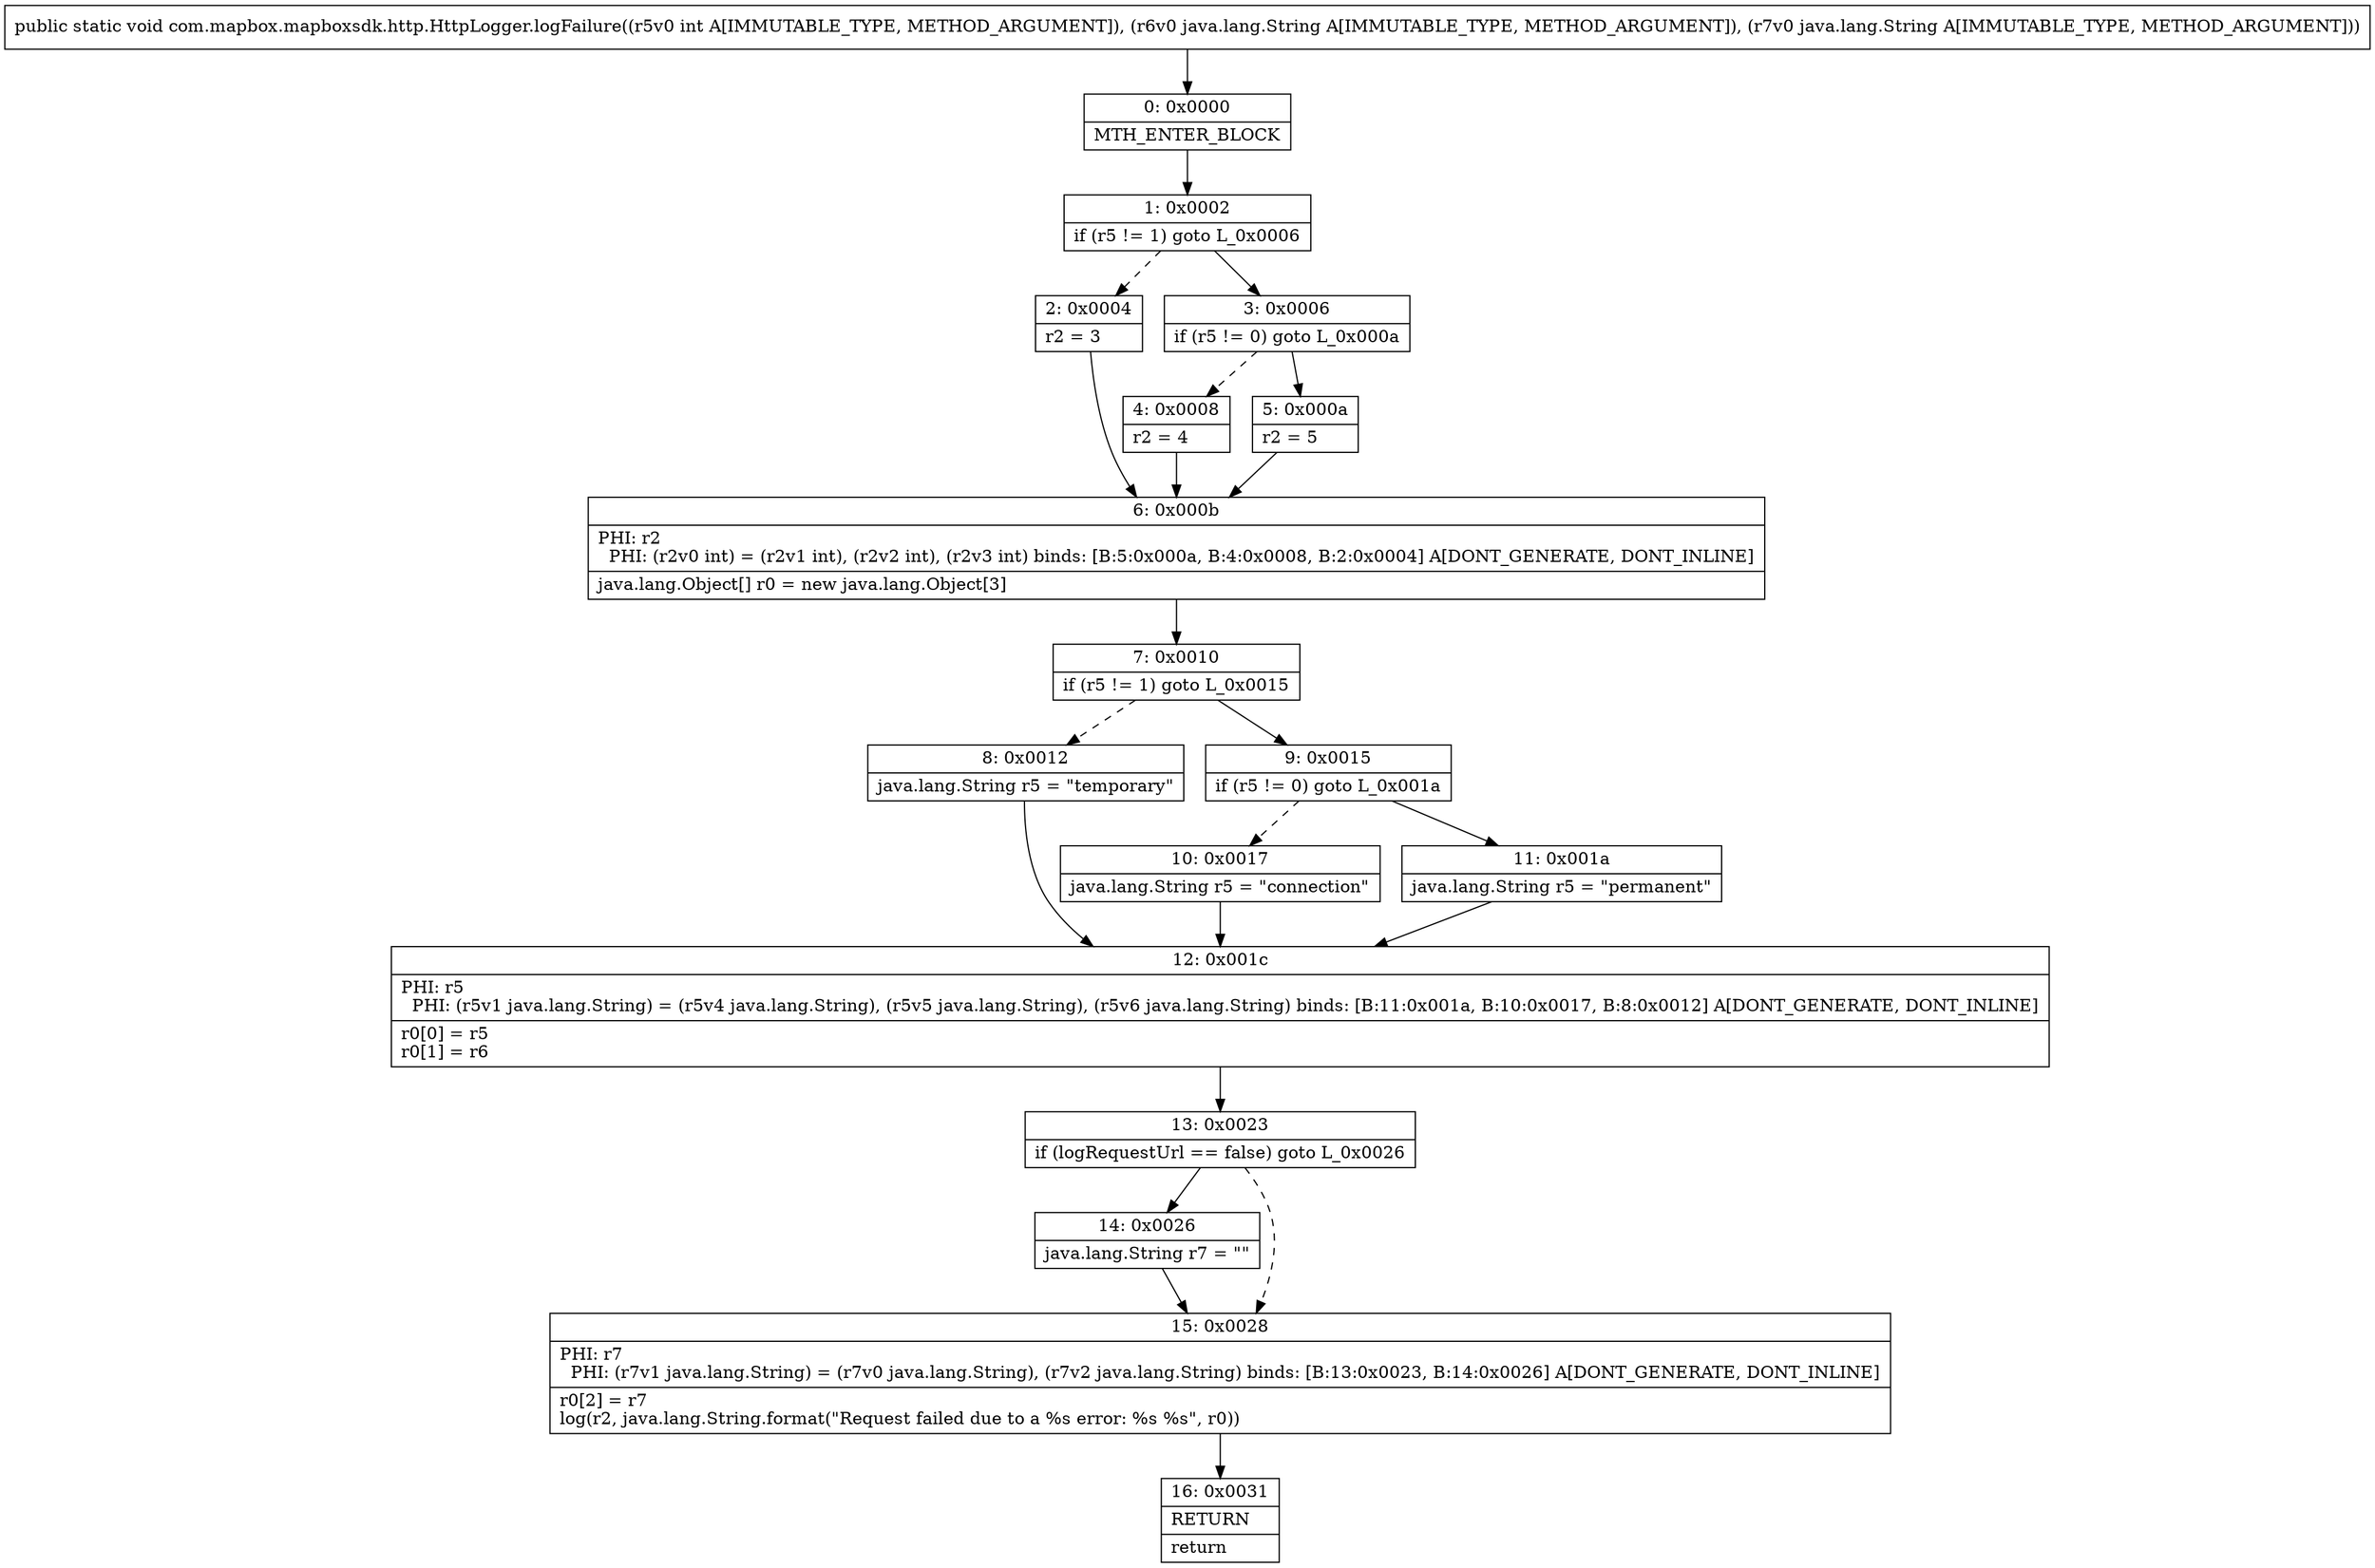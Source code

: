 digraph "CFG forcom.mapbox.mapboxsdk.http.HttpLogger.logFailure(ILjava\/lang\/String;Ljava\/lang\/String;)V" {
Node_0 [shape=record,label="{0\:\ 0x0000|MTH_ENTER_BLOCK\l}"];
Node_1 [shape=record,label="{1\:\ 0x0002|if (r5 != 1) goto L_0x0006\l}"];
Node_2 [shape=record,label="{2\:\ 0x0004|r2 = 3\l}"];
Node_3 [shape=record,label="{3\:\ 0x0006|if (r5 != 0) goto L_0x000a\l}"];
Node_4 [shape=record,label="{4\:\ 0x0008|r2 = 4\l}"];
Node_5 [shape=record,label="{5\:\ 0x000a|r2 = 5\l}"];
Node_6 [shape=record,label="{6\:\ 0x000b|PHI: r2 \l  PHI: (r2v0 int) = (r2v1 int), (r2v2 int), (r2v3 int) binds: [B:5:0x000a, B:4:0x0008, B:2:0x0004] A[DONT_GENERATE, DONT_INLINE]\l|java.lang.Object[] r0 = new java.lang.Object[3]\l}"];
Node_7 [shape=record,label="{7\:\ 0x0010|if (r5 != 1) goto L_0x0015\l}"];
Node_8 [shape=record,label="{8\:\ 0x0012|java.lang.String r5 = \"temporary\"\l}"];
Node_9 [shape=record,label="{9\:\ 0x0015|if (r5 != 0) goto L_0x001a\l}"];
Node_10 [shape=record,label="{10\:\ 0x0017|java.lang.String r5 = \"connection\"\l}"];
Node_11 [shape=record,label="{11\:\ 0x001a|java.lang.String r5 = \"permanent\"\l}"];
Node_12 [shape=record,label="{12\:\ 0x001c|PHI: r5 \l  PHI: (r5v1 java.lang.String) = (r5v4 java.lang.String), (r5v5 java.lang.String), (r5v6 java.lang.String) binds: [B:11:0x001a, B:10:0x0017, B:8:0x0012] A[DONT_GENERATE, DONT_INLINE]\l|r0[0] = r5\lr0[1] = r6\l}"];
Node_13 [shape=record,label="{13\:\ 0x0023|if (logRequestUrl == false) goto L_0x0026\l}"];
Node_14 [shape=record,label="{14\:\ 0x0026|java.lang.String r7 = \"\"\l}"];
Node_15 [shape=record,label="{15\:\ 0x0028|PHI: r7 \l  PHI: (r7v1 java.lang.String) = (r7v0 java.lang.String), (r7v2 java.lang.String) binds: [B:13:0x0023, B:14:0x0026] A[DONT_GENERATE, DONT_INLINE]\l|r0[2] = r7\llog(r2, java.lang.String.format(\"Request failed due to a %s error: %s %s\", r0))\l}"];
Node_16 [shape=record,label="{16\:\ 0x0031|RETURN\l|return\l}"];
MethodNode[shape=record,label="{public static void com.mapbox.mapboxsdk.http.HttpLogger.logFailure((r5v0 int A[IMMUTABLE_TYPE, METHOD_ARGUMENT]), (r6v0 java.lang.String A[IMMUTABLE_TYPE, METHOD_ARGUMENT]), (r7v0 java.lang.String A[IMMUTABLE_TYPE, METHOD_ARGUMENT])) }"];
MethodNode -> Node_0;
Node_0 -> Node_1;
Node_1 -> Node_2[style=dashed];
Node_1 -> Node_3;
Node_2 -> Node_6;
Node_3 -> Node_4[style=dashed];
Node_3 -> Node_5;
Node_4 -> Node_6;
Node_5 -> Node_6;
Node_6 -> Node_7;
Node_7 -> Node_8[style=dashed];
Node_7 -> Node_9;
Node_8 -> Node_12;
Node_9 -> Node_10[style=dashed];
Node_9 -> Node_11;
Node_10 -> Node_12;
Node_11 -> Node_12;
Node_12 -> Node_13;
Node_13 -> Node_14;
Node_13 -> Node_15[style=dashed];
Node_14 -> Node_15;
Node_15 -> Node_16;
}

